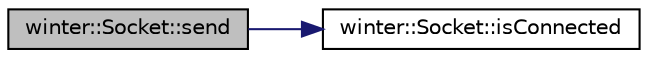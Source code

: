digraph "winter::Socket::send"
{
 // LATEX_PDF_SIZE
  edge [fontname="Helvetica",fontsize="10",labelfontname="Helvetica",labelfontsize="10"];
  node [fontname="Helvetica",fontsize="10",shape=record];
  rankdir="LR";
  Node1 [label="winter::Socket::send",height=0.2,width=0.4,color="black", fillcolor="grey75", style="filled", fontcolor="black",tooltip="发送数据"];
  Node1 -> Node2 [color="midnightblue",fontsize="10",style="solid",fontname="Helvetica"];
  Node2 [label="winter::Socket::isConnected",height=0.2,width=0.4,color="black", fillcolor="white", style="filled",URL="$classwinter_1_1Socket.html#af00993b57c76aeadb7e7938f164275f6",tooltip="返回是否连接"];
}
